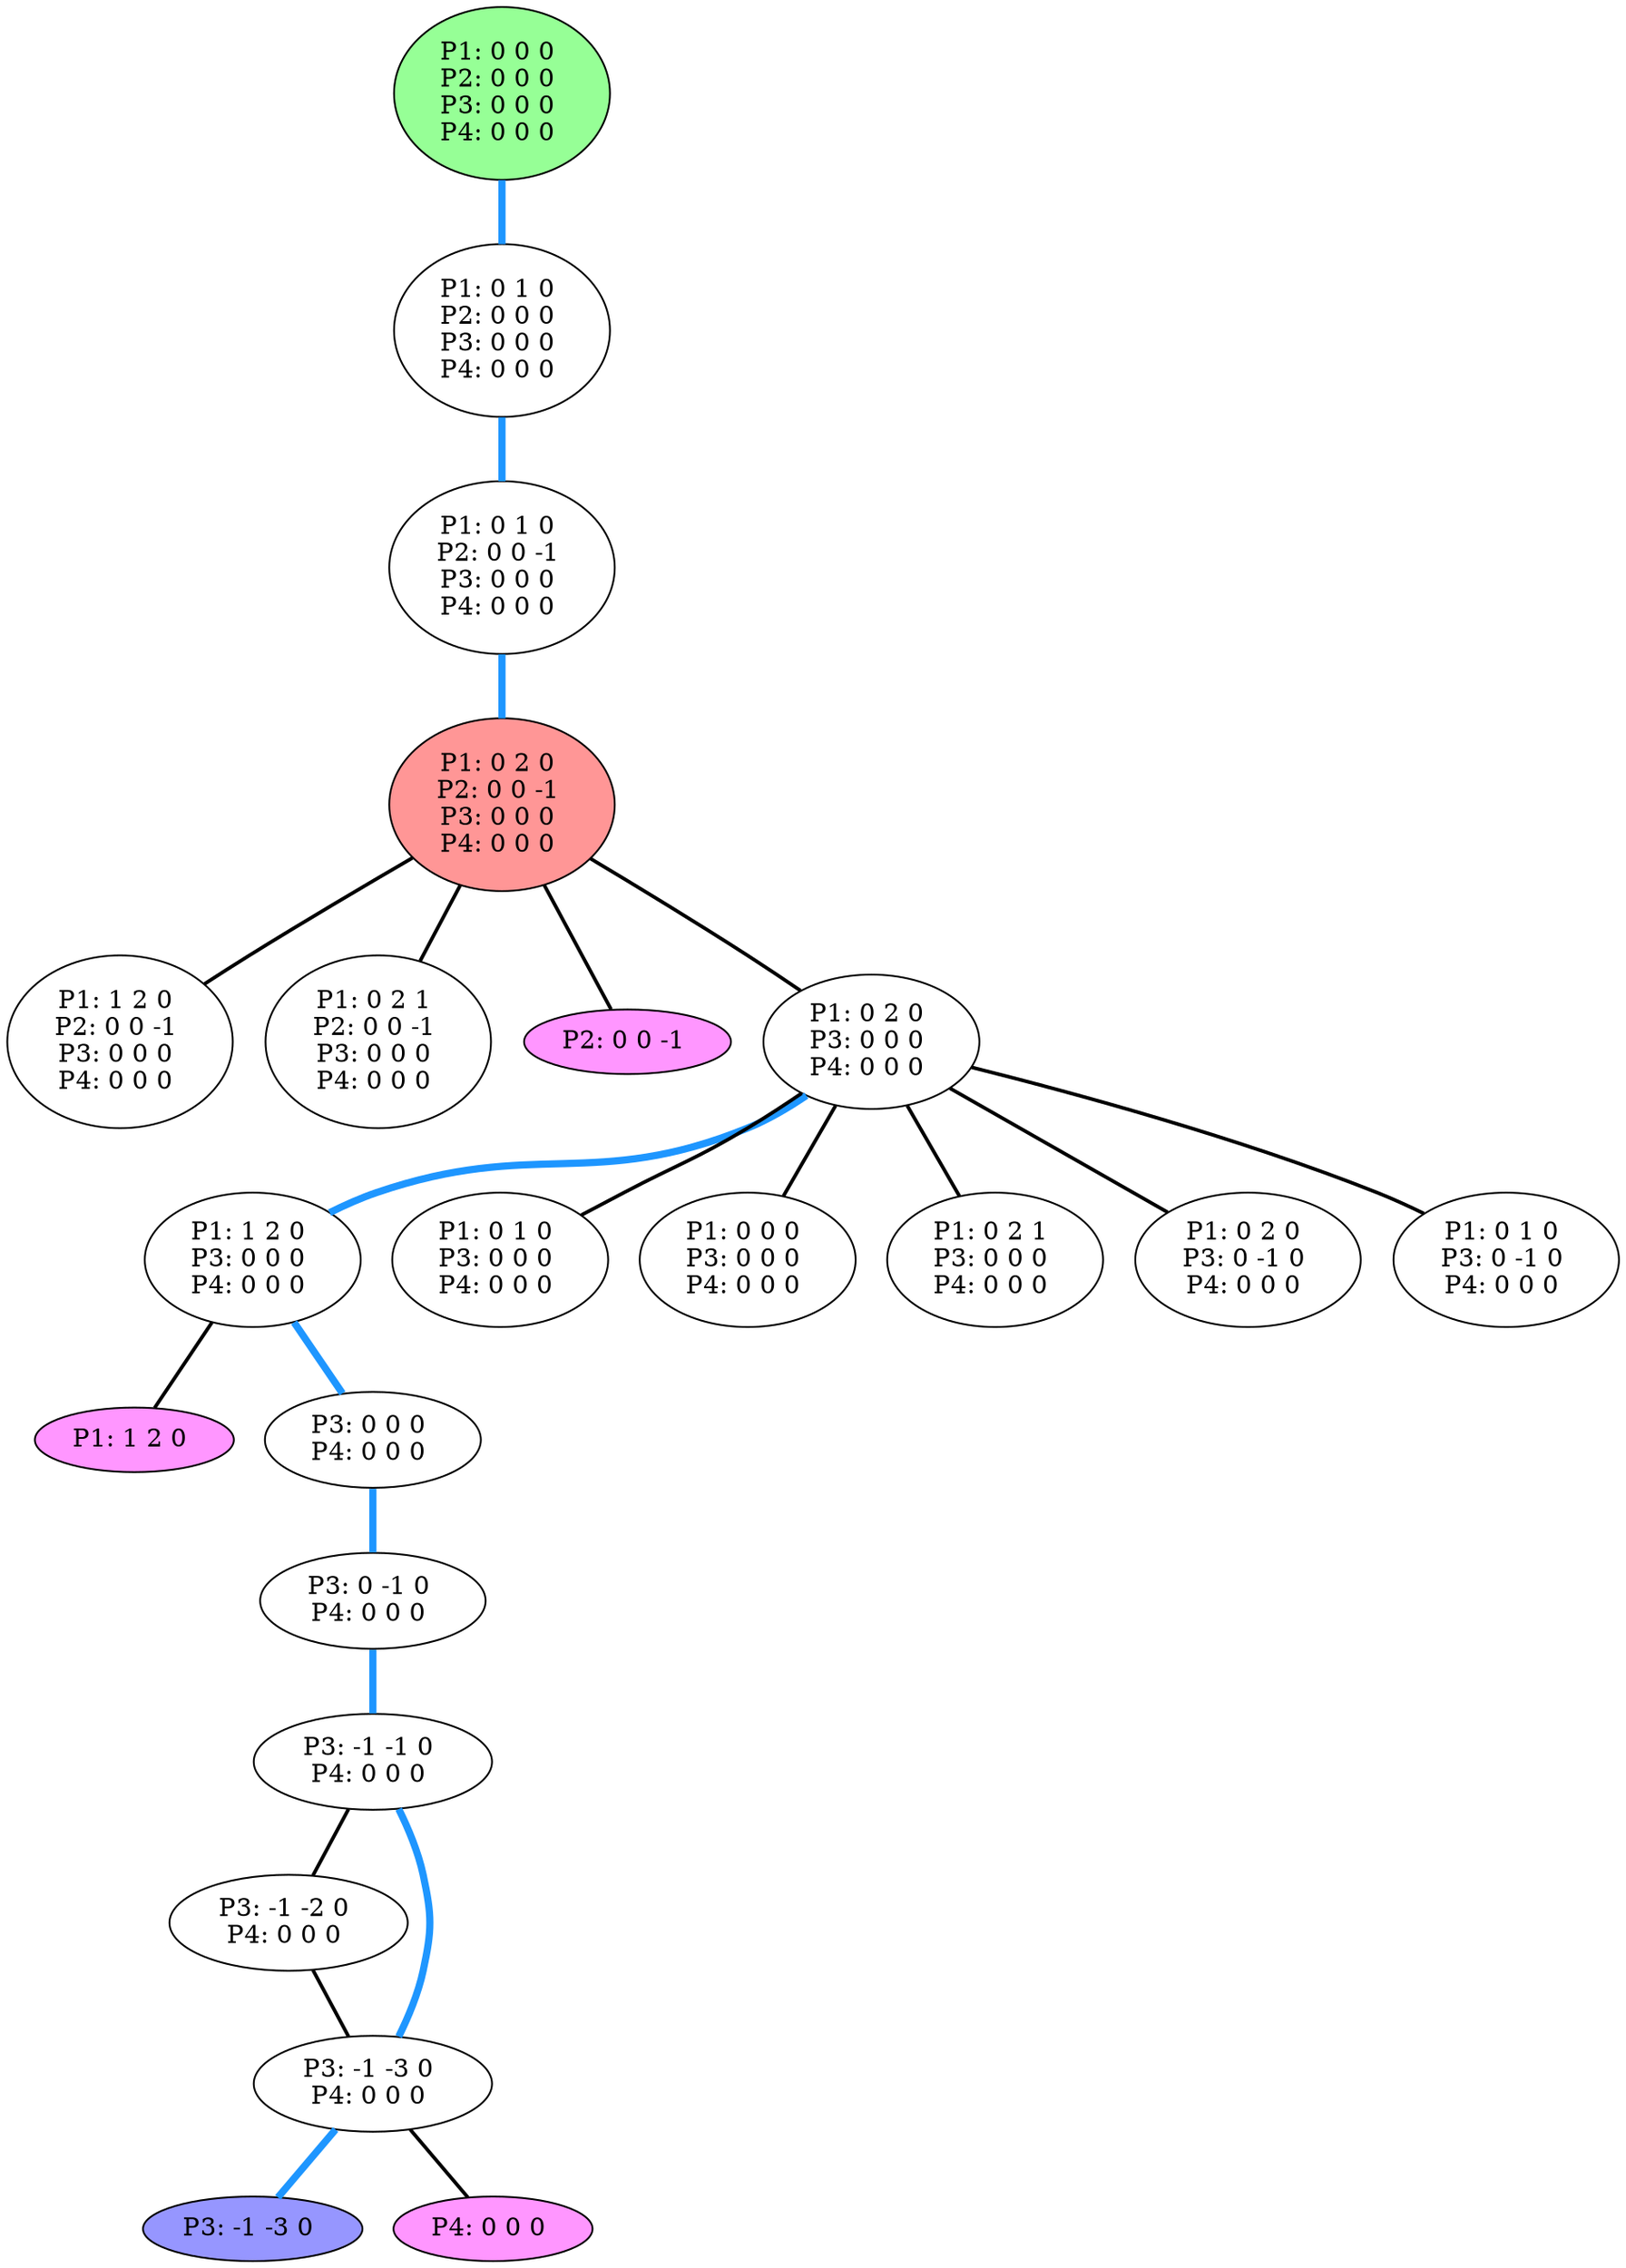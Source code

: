 graph G {
color = "black"
0 [label = "P1: 0 0 0 
P2: 0 0 0 
P3: 0 0 0 
P4: 0 0 0 
",  style="filled", fillcolor = "#96FF96"];
1 [label = "P1: 0 1 0 
P2: 0 0 0 
P3: 0 0 0 
P4: 0 0 0 
"];
2 [label = "P1: 0 1 0 
P2: 0 0 -1 
P3: 0 0 0 
P4: 0 0 0 
"];
3 [label = "P1: 0 2 0 
P2: 0 0 -1 
P3: 0 0 0 
P4: 0 0 0 
",  style="filled", fillcolor = "#FF9696"];
4 [label = "P1: 1 2 0 
P2: 0 0 -1 
P3: 0 0 0 
P4: 0 0 0 
"];
5 [label = "P1: 0 2 1 
P2: 0 0 -1 
P3: 0 0 0 
P4: 0 0 0 
"];
6 [label = "P2: 0 0 -1 
",  style="filled", fillcolor = "#FF96FF"];
7 [label = "P1: 0 2 0 
P3: 0 0 0 
P4: 0 0 0 
"];
8 [label = "P1: 1 2 0 
P3: 0 0 0 
P4: 0 0 0 
"];
9 [label = "P1: 0 1 0 
P3: 0 0 0 
P4: 0 0 0 
"];
10 [label = "P1: 0 0 0 
P3: 0 0 0 
P4: 0 0 0 
"];
11 [label = "P1: 0 2 1 
P3: 0 0 0 
P4: 0 0 0 
"];
12 [label = "P1: 0 2 0 
P3: 0 -1 0 
P4: 0 0 0 
"];
13 [label = "P1: 0 1 0 
P3: 0 -1 0 
P4: 0 0 0 
"];
14 [label = "P1: 1 2 0 
",  style="filled", fillcolor = "#FF96FF"];
15 [label = "P3: 0 0 0 
P4: 0 0 0 
"];
16 [label = "P3: 0 -1 0 
P4: 0 0 0 
"];
17 [label = "P3: -1 -1 0 
P4: 0 0 0 
"];
18 [label = "P3: -1 -2 0 
P4: 0 0 0 
"];
19 [label = "P3: -1 -3 0 
P4: 0 0 0 
"];
20 [label = "P3: -1 -3 0 
", style="filled", fillcolor = "#9696FF"];
21 [label = "P4: 0 0 0 
",  style="filled", fillcolor = "#FF96FF"];
edge [style=bold];
0 -- 1 [color="#1E96FF", penwidth=4.0];

1 -- 2 [color="#1E96FF", penwidth=4.0];

2 -- 3 [color="#1E96FF", penwidth=4.0];

3 -- 4 [color=black];
3 -- 5 [color=black];
3 -- 7 [color=black];
3 -- 6 [color=black];



7 -- 8 [color="#1E96FF", penwidth=4.0];
7 -- 9 [color=black];
7 -- 10 [color=black];
7 -- 11 [color=black];
7 -- 12 [color=black];
7 -- 13 [color=black];

8 -- 15 [color="#1E96FF", penwidth=4.0];
8 -- 14 [color=black];






15 -- 16 [color="#1E96FF", penwidth=4.0];

16 -- 17 [color="#1E96FF", penwidth=4.0];

17 -- 18 [color=black];
17 -- 19 [color="#1E96FF", penwidth=4.0];

18 -- 19 [color=black];

19 -- 21 [color=black];
19 -- 20 [color="#1E96FF", penwidth=4.0];

}
